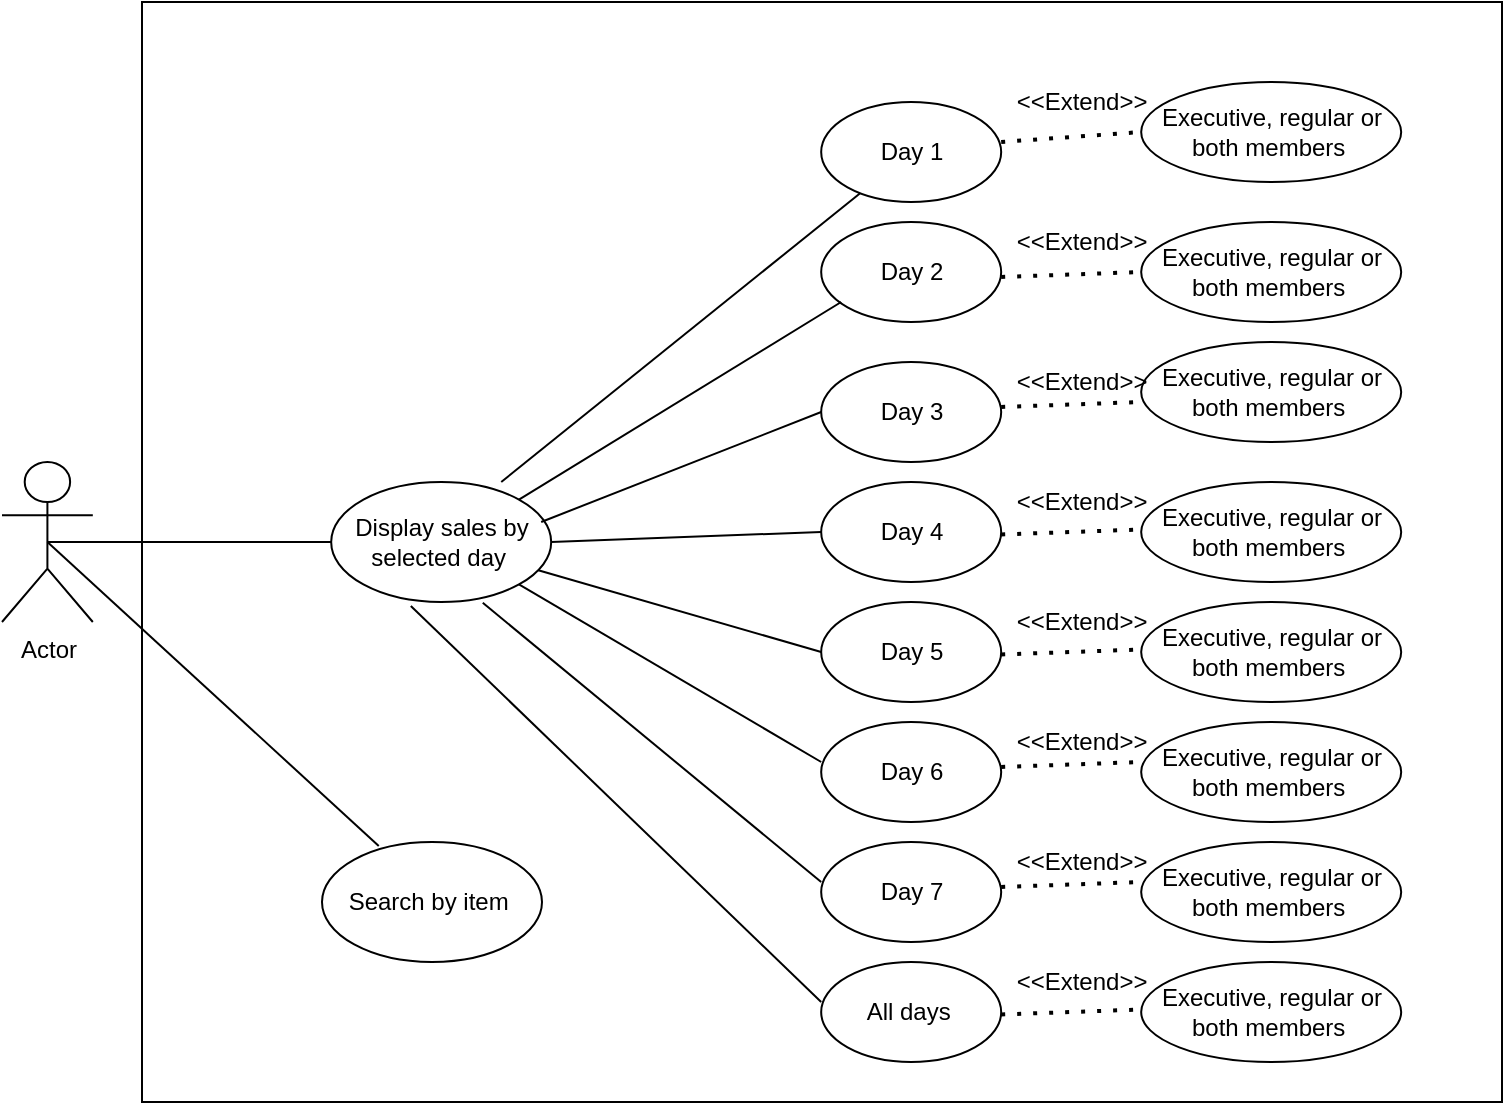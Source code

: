 <mxfile version="14.6.13" type="device" pages="4"><diagram id="HbLpeQi8gM0UnoqkEt4a" name="UserCase1 - Sales"><mxGraphModel dx="1278" dy="607" grid="1" gridSize="10" guides="1" tooltips="1" connect="1" arrows="1" fold="1" page="1" pageScale="1" pageWidth="850" pageHeight="1100" math="0" shadow="0"><root><mxCell id="0"/><mxCell id="1" parent="0"/><mxCell id="CSz2B0ESzc-zM38pBxox-55" value="" style="rounded=0;whiteSpace=wrap;html=1;" parent="1" vertex="1"><mxGeometry x="120" y="110" width="680" height="550" as="geometry"/></mxCell><mxCell id="CSz2B0ESzc-zM38pBxox-1" value="Actor" style="shape=umlActor;verticalLabelPosition=bottom;verticalAlign=top;html=1;outlineConnect=0;" parent="1" vertex="1"><mxGeometry x="50" y="340" width="45.41" height="80" as="geometry"/></mxCell><mxCell id="CSz2B0ESzc-zM38pBxox-2" value="Display sales by selected day&amp;nbsp;" style="ellipse;whiteSpace=wrap;html=1;" parent="1" vertex="1"><mxGeometry x="214.59" y="350" width="110" height="60" as="geometry"/></mxCell><mxCell id="CSz2B0ESzc-zM38pBxox-5" value="Search by item&amp;nbsp;" style="ellipse;whiteSpace=wrap;html=1;" parent="1" vertex="1"><mxGeometry x="210" y="530" width="110" height="60" as="geometry"/></mxCell><mxCell id="CSz2B0ESzc-zM38pBxox-7" value="" style="endArrow=none;html=1;exitX=0.5;exitY=0.5;exitDx=0;exitDy=0;exitPerimeter=0;entryX=0;entryY=0.5;entryDx=0;entryDy=0;" parent="1" source="CSz2B0ESzc-zM38pBxox-1" target="CSz2B0ESzc-zM38pBxox-2" edge="1"><mxGeometry width="50" height="50" relative="1" as="geometry"><mxPoint x="120.0" y="345" as="sourcePoint"/><mxPoint x="210" y="370" as="targetPoint"/></mxGeometry></mxCell><mxCell id="CSz2B0ESzc-zM38pBxox-8" value="Day 1" style="ellipse;whiteSpace=wrap;html=1;" parent="1" vertex="1"><mxGeometry x="459.59" y="160" width="90" height="50" as="geometry"/></mxCell><mxCell id="CSz2B0ESzc-zM38pBxox-10" value="Day 2" style="ellipse;whiteSpace=wrap;html=1;" parent="1" vertex="1"><mxGeometry x="459.59" y="220" width="90" height="50" as="geometry"/></mxCell><mxCell id="CSz2B0ESzc-zM38pBxox-11" value="Day 5" style="ellipse;whiteSpace=wrap;html=1;" parent="1" vertex="1"><mxGeometry x="459.59" y="410" width="90" height="50" as="geometry"/></mxCell><mxCell id="CSz2B0ESzc-zM38pBxox-12" value="All days&amp;nbsp;" style="ellipse;whiteSpace=wrap;html=1;" parent="1" vertex="1"><mxGeometry x="459.59" y="590" width="90" height="50" as="geometry"/></mxCell><mxCell id="CSz2B0ESzc-zM38pBxox-13" value="Day 7" style="ellipse;whiteSpace=wrap;html=1;" parent="1" vertex="1"><mxGeometry x="459.59" y="530" width="90" height="50" as="geometry"/></mxCell><mxCell id="CSz2B0ESzc-zM38pBxox-14" value="Day 6" style="ellipse;whiteSpace=wrap;html=1;" parent="1" vertex="1"><mxGeometry x="459.59" y="470" width="90" height="50" as="geometry"/></mxCell><mxCell id="CSz2B0ESzc-zM38pBxox-15" value="Day 4" style="ellipse;whiteSpace=wrap;html=1;" parent="1" vertex="1"><mxGeometry x="459.59" y="350" width="90" height="50" as="geometry"/></mxCell><mxCell id="CSz2B0ESzc-zM38pBxox-16" value="Day 3" style="ellipse;whiteSpace=wrap;html=1;" parent="1" vertex="1"><mxGeometry x="459.59" y="290" width="90" height="50" as="geometry"/></mxCell><mxCell id="CSz2B0ESzc-zM38pBxox-17" value="" style="endArrow=none;html=1;exitX=0.773;exitY=0;exitDx=0;exitDy=0;exitPerimeter=0;" parent="1" source="CSz2B0ESzc-zM38pBxox-2" target="CSz2B0ESzc-zM38pBxox-8" edge="1"><mxGeometry width="50" height="50" relative="1" as="geometry"><mxPoint x="309.59" y="350" as="sourcePoint"/><mxPoint x="429.59" y="250" as="targetPoint"/></mxGeometry></mxCell><mxCell id="CSz2B0ESzc-zM38pBxox-18" value="" style="endArrow=none;html=1;exitX=1;exitY=0;exitDx=0;exitDy=0;" parent="1" source="CSz2B0ESzc-zM38pBxox-2" edge="1"><mxGeometry width="50" height="50" relative="1" as="geometry"><mxPoint x="319.59" y="360" as="sourcePoint"/><mxPoint x="469.59" y="260" as="targetPoint"/></mxGeometry></mxCell><mxCell id="CSz2B0ESzc-zM38pBxox-19" value="" style="endArrow=none;html=1;entryX=0;entryY=0.5;entryDx=0;entryDy=0;" parent="1" target="CSz2B0ESzc-zM38pBxox-16" edge="1"><mxGeometry width="50" height="50" relative="1" as="geometry"><mxPoint x="319.59" y="370" as="sourcePoint"/><mxPoint x="434.59" y="300" as="targetPoint"/></mxGeometry></mxCell><mxCell id="CSz2B0ESzc-zM38pBxox-20" value="" style="endArrow=none;html=1;entryX=0;entryY=0.5;entryDx=0;entryDy=0;exitX=1;exitY=0.5;exitDx=0;exitDy=0;" parent="1" source="CSz2B0ESzc-zM38pBxox-2" target="CSz2B0ESzc-zM38pBxox-15" edge="1"><mxGeometry width="50" height="50" relative="1" as="geometry"><mxPoint x="309.59" y="400" as="sourcePoint"/><mxPoint x="419.59" y="310" as="targetPoint"/></mxGeometry></mxCell><mxCell id="CSz2B0ESzc-zM38pBxox-21" value="" style="endArrow=none;html=1;exitX=0.362;exitY=1.033;exitDx=0;exitDy=0;exitPerimeter=0;" parent="1" source="CSz2B0ESzc-zM38pBxox-2" edge="1"><mxGeometry width="50" height="50" relative="1" as="geometry"><mxPoint x="349.59" y="700" as="sourcePoint"/><mxPoint x="459.59" y="610" as="targetPoint"/></mxGeometry></mxCell><mxCell id="CSz2B0ESzc-zM38pBxox-22" value="" style="endArrow=none;html=1;exitX=0.689;exitY=1.007;exitDx=0;exitDy=0;exitPerimeter=0;" parent="1" source="CSz2B0ESzc-zM38pBxox-2" edge="1"><mxGeometry width="50" height="50" relative="1" as="geometry"><mxPoint x="349.59" y="640" as="sourcePoint"/><mxPoint x="459.59" y="550" as="targetPoint"/></mxGeometry></mxCell><mxCell id="CSz2B0ESzc-zM38pBxox-23" value="" style="endArrow=none;html=1;exitX=1;exitY=1;exitDx=0;exitDy=0;" parent="1" source="CSz2B0ESzc-zM38pBxox-2" edge="1"><mxGeometry width="50" height="50" relative="1" as="geometry"><mxPoint x="349.59" y="580" as="sourcePoint"/><mxPoint x="459.59" y="490" as="targetPoint"/></mxGeometry></mxCell><mxCell id="CSz2B0ESzc-zM38pBxox-24" value="" style="endArrow=none;html=1;entryX=0;entryY=0.5;entryDx=0;entryDy=0;" parent="1" source="CSz2B0ESzc-zM38pBxox-2" target="CSz2B0ESzc-zM38pBxox-11" edge="1"><mxGeometry width="50" height="50" relative="1" as="geometry"><mxPoint x="389.59" y="410" as="sourcePoint"/><mxPoint x="499.59" y="320" as="targetPoint"/></mxGeometry></mxCell><mxCell id="CSz2B0ESzc-zM38pBxox-25" value="Executive, regular or both members&amp;nbsp;" style="ellipse;whiteSpace=wrap;html=1;" parent="1" vertex="1"><mxGeometry x="619.59" y="150" width="130" height="50" as="geometry"/></mxCell><mxCell id="CSz2B0ESzc-zM38pBxox-26" value="Executive, regular or both members&amp;nbsp;" style="ellipse;whiteSpace=wrap;html=1;" parent="1" vertex="1"><mxGeometry x="619.59" y="220" width="130" height="50" as="geometry"/></mxCell><mxCell id="CSz2B0ESzc-zM38pBxox-27" value="Executive, regular or both members&amp;nbsp;" style="ellipse;whiteSpace=wrap;html=1;" parent="1" vertex="1"><mxGeometry x="619.59" y="280" width="130" height="50" as="geometry"/></mxCell><mxCell id="CSz2B0ESzc-zM38pBxox-28" value="Executive, regular or both members&amp;nbsp;" style="ellipse;whiteSpace=wrap;html=1;" parent="1" vertex="1"><mxGeometry x="619.59" y="350" width="130" height="50" as="geometry"/></mxCell><mxCell id="CSz2B0ESzc-zM38pBxox-29" value="Executive, regular or both members&amp;nbsp;" style="ellipse;whiteSpace=wrap;html=1;" parent="1" vertex="1"><mxGeometry x="619.59" y="410" width="130" height="50" as="geometry"/></mxCell><mxCell id="CSz2B0ESzc-zM38pBxox-30" value="Executive, regular or both members&amp;nbsp;" style="ellipse;whiteSpace=wrap;html=1;" parent="1" vertex="1"><mxGeometry x="619.59" y="470" width="130" height="50" as="geometry"/></mxCell><mxCell id="CSz2B0ESzc-zM38pBxox-31" value="Executive, regular or both members&amp;nbsp;" style="ellipse;whiteSpace=wrap;html=1;" parent="1" vertex="1"><mxGeometry x="619.59" y="530" width="130" height="50" as="geometry"/></mxCell><mxCell id="CSz2B0ESzc-zM38pBxox-32" value="Executive, regular or both members&amp;nbsp;" style="ellipse;whiteSpace=wrap;html=1;" parent="1" vertex="1"><mxGeometry x="619.59" y="590" width="130" height="50" as="geometry"/></mxCell><mxCell id="CSz2B0ESzc-zM38pBxox-34" value="" style="endArrow=none;dashed=1;html=1;dashPattern=1 3;strokeWidth=2;entryX=0;entryY=0.5;entryDx=0;entryDy=0;" parent="1" target="CSz2B0ESzc-zM38pBxox-25" edge="1"><mxGeometry width="50" height="50" relative="1" as="geometry"><mxPoint x="549.59" y="180" as="sourcePoint"/><mxPoint x="599.59" y="130" as="targetPoint"/></mxGeometry></mxCell><mxCell id="CSz2B0ESzc-zM38pBxox-35" value="" style="endArrow=none;dashed=1;html=1;dashPattern=1 3;strokeWidth=2;entryX=0;entryY=0.5;entryDx=0;entryDy=0;" parent="1" target="CSz2B0ESzc-zM38pBxox-26" edge="1"><mxGeometry width="50" height="50" relative="1" as="geometry"><mxPoint x="549.59" y="247.5" as="sourcePoint"/><mxPoint x="619.59" y="242.5" as="targetPoint"/></mxGeometry></mxCell><mxCell id="CSz2B0ESzc-zM38pBxox-36" value="" style="endArrow=none;dashed=1;html=1;dashPattern=1 3;strokeWidth=2;entryX=0;entryY=0.5;entryDx=0;entryDy=0;" parent="1" edge="1"><mxGeometry width="50" height="50" relative="1" as="geometry"><mxPoint x="549.59" y="312.5" as="sourcePoint"/><mxPoint x="619.59" y="310" as="targetPoint"/></mxGeometry></mxCell><mxCell id="CSz2B0ESzc-zM38pBxox-37" value="" style="endArrow=none;dashed=1;html=1;dashPattern=1 3;strokeWidth=2;entryX=0;entryY=0.5;entryDx=0;entryDy=0;" parent="1" edge="1"><mxGeometry width="50" height="50" relative="1" as="geometry"><mxPoint x="549.59" y="376.25" as="sourcePoint"/><mxPoint x="619.59" y="373.75" as="targetPoint"/></mxGeometry></mxCell><mxCell id="CSz2B0ESzc-zM38pBxox-38" value="" style="endArrow=none;dashed=1;html=1;dashPattern=1 3;strokeWidth=2;entryX=0;entryY=0.5;entryDx=0;entryDy=0;" parent="1" edge="1"><mxGeometry width="50" height="50" relative="1" as="geometry"><mxPoint x="549.59" y="436.25" as="sourcePoint"/><mxPoint x="619.59" y="433.75" as="targetPoint"/></mxGeometry></mxCell><mxCell id="CSz2B0ESzc-zM38pBxox-39" value="" style="endArrow=none;dashed=1;html=1;dashPattern=1 3;strokeWidth=2;entryX=0;entryY=0.5;entryDx=0;entryDy=0;" parent="1" edge="1"><mxGeometry width="50" height="50" relative="1" as="geometry"><mxPoint x="549.59" y="492.5" as="sourcePoint"/><mxPoint x="619.59" y="490" as="targetPoint"/></mxGeometry></mxCell><mxCell id="CSz2B0ESzc-zM38pBxox-40" value="" style="endArrow=none;dashed=1;html=1;dashPattern=1 3;strokeWidth=2;entryX=0;entryY=0.5;entryDx=0;entryDy=0;" parent="1" edge="1"><mxGeometry width="50" height="50" relative="1" as="geometry"><mxPoint x="549.59" y="552.5" as="sourcePoint"/><mxPoint x="619.59" y="550" as="targetPoint"/></mxGeometry></mxCell><mxCell id="CSz2B0ESzc-zM38pBxox-41" value="" style="endArrow=none;dashed=1;html=1;dashPattern=1 3;strokeWidth=2;entryX=0;entryY=0.5;entryDx=0;entryDy=0;" parent="1" edge="1"><mxGeometry width="50" height="50" relative="1" as="geometry"><mxPoint x="549.59" y="616.25" as="sourcePoint"/><mxPoint x="619.59" y="613.75" as="targetPoint"/></mxGeometry></mxCell><mxCell id="CSz2B0ESzc-zM38pBxox-42" value="&amp;lt;&amp;lt;Extend&amp;gt;&amp;gt;" style="text;html=1;strokeColor=none;fillColor=none;align=center;verticalAlign=middle;whiteSpace=wrap;rounded=0;" parent="1" vertex="1"><mxGeometry x="559.59" y="220" width="60" height="20" as="geometry"/></mxCell><mxCell id="CSz2B0ESzc-zM38pBxox-43" value="&amp;lt;&amp;lt;Extend&amp;gt;&amp;gt;" style="text;html=1;strokeColor=none;fillColor=none;align=center;verticalAlign=middle;whiteSpace=wrap;rounded=0;" parent="1" vertex="1"><mxGeometry x="559.59" y="150" width="60" height="20" as="geometry"/></mxCell><mxCell id="CSz2B0ESzc-zM38pBxox-44" value="&amp;lt;&amp;lt;Extend&amp;gt;&amp;gt;" style="text;html=1;strokeColor=none;fillColor=none;align=center;verticalAlign=middle;whiteSpace=wrap;rounded=0;" parent="1" vertex="1"><mxGeometry x="559.59" y="290" width="60" height="20" as="geometry"/></mxCell><mxCell id="CSz2B0ESzc-zM38pBxox-45" value="&amp;lt;&amp;lt;Extend&amp;gt;&amp;gt;" style="text;html=1;strokeColor=none;fillColor=none;align=center;verticalAlign=middle;whiteSpace=wrap;rounded=0;" parent="1" vertex="1"><mxGeometry x="559.59" y="350" width="60" height="20" as="geometry"/></mxCell><mxCell id="CSz2B0ESzc-zM38pBxox-46" value="&amp;lt;&amp;lt;Extend&amp;gt;&amp;gt;" style="text;html=1;strokeColor=none;fillColor=none;align=center;verticalAlign=middle;whiteSpace=wrap;rounded=0;" parent="1" vertex="1"><mxGeometry x="559.59" y="410" width="60" height="20" as="geometry"/></mxCell><mxCell id="CSz2B0ESzc-zM38pBxox-47" value="&amp;lt;&amp;lt;Extend&amp;gt;&amp;gt;" style="text;html=1;strokeColor=none;fillColor=none;align=center;verticalAlign=middle;whiteSpace=wrap;rounded=0;" parent="1" vertex="1"><mxGeometry x="559.59" y="470" width="60" height="20" as="geometry"/></mxCell><mxCell id="CSz2B0ESzc-zM38pBxox-48" value="&amp;lt;&amp;lt;Extend&amp;gt;&amp;gt;" style="text;html=1;strokeColor=none;fillColor=none;align=center;verticalAlign=middle;whiteSpace=wrap;rounded=0;" parent="1" vertex="1"><mxGeometry x="559.59" y="530" width="60" height="20" as="geometry"/></mxCell><mxCell id="CSz2B0ESzc-zM38pBxox-49" value="&amp;lt;&amp;lt;Extend&amp;gt;&amp;gt;" style="text;html=1;strokeColor=none;fillColor=none;align=center;verticalAlign=middle;whiteSpace=wrap;rounded=0;" parent="1" vertex="1"><mxGeometry x="559.59" y="590" width="60" height="20" as="geometry"/></mxCell><mxCell id="CSz2B0ESzc-zM38pBxox-53" value="" style="endArrow=none;html=1;entryX=0.258;entryY=0.033;entryDx=0;entryDy=0;entryPerimeter=0;exitX=0.5;exitY=0.5;exitDx=0;exitDy=0;exitPerimeter=0;" parent="1" source="CSz2B0ESzc-zM38pBxox-1" target="CSz2B0ESzc-zM38pBxox-5" edge="1"><mxGeometry width="50" height="50" relative="1" as="geometry"><mxPoint x="390" y="670" as="sourcePoint"/><mxPoint x="440" y="620" as="targetPoint"/></mxGeometry></mxCell></root></mxGraphModel></diagram><diagram id="l2imqFcru_X-lmr7df_m" name="StateDiagramSearchExpirationMonth"><mxGraphModel dx="1704" dy="809" grid="1" gridSize="10" guides="1" tooltips="1" connect="1" arrows="1" fold="1" page="1" pageScale="1" pageWidth="850" pageHeight="1100" math="0" shadow="0"><root><mxCell id="YXjubCQH6nU8wTrYVNpO-0"/><mxCell id="YXjubCQH6nU8wTrYVNpO-1" parent="YXjubCQH6nU8wTrYVNpO-0"/><mxCell id="bk3y7gMtXM0_jpSt-0Zy-0" value="" style="rounded=0;whiteSpace=wrap;html=1;fillColor=none;" vertex="1" parent="YXjubCQH6nU8wTrYVNpO-1"><mxGeometry x="305" y="5" width="360" height="940" as="geometry"/></mxCell><mxCell id="YXjubCQH6nU8wTrYVNpO-36" value="" style="ellipse;whiteSpace=wrap;html=1;aspect=fixed;fillColor=none;" parent="YXjubCQH6nU8wTrYVNpO-1" vertex="1"><mxGeometry x="445" y="860" width="80" height="80" as="geometry"/></mxCell><mxCell id="YXjubCQH6nU8wTrYVNpO-11" style="edgeStyle=orthogonalEdgeStyle;rounded=0;orthogonalLoop=1;jettySize=auto;html=1;" parent="YXjubCQH6nU8wTrYVNpO-1" source="YXjubCQH6nU8wTrYVNpO-4" edge="1"><mxGeometry relative="1" as="geometry"><mxPoint x="485" y="130" as="targetPoint"/></mxGeometry></mxCell><mxCell id="YXjubCQH6nU8wTrYVNpO-4" value="" style="verticalLabelPosition=bottom;verticalAlign=top;html=1;shape=mxgraph.flowchart.on-page_reference;fillColor=#1C1C1C;" parent="YXjubCQH6nU8wTrYVNpO-1" vertex="1"><mxGeometry x="460" y="40" width="50" height="50" as="geometry"/></mxCell><mxCell id="YXjubCQH6nU8wTrYVNpO-7" value="User" style="text;html=1;strokeColor=none;fillColor=none;align=center;verticalAlign=middle;whiteSpace=wrap;rounded=0;" parent="YXjubCQH6nU8wTrYVNpO-1" vertex="1"><mxGeometry x="465" y="20" width="40" height="20" as="geometry"/></mxCell><mxCell id="yMnVXFUyp3rEkldRDVkM-1" style="edgeStyle=orthogonalEdgeStyle;rounded=0;orthogonalLoop=1;jettySize=auto;html=1;entryX=0.5;entryY=0;entryDx=0;entryDy=0;" edge="1" parent="YXjubCQH6nU8wTrYVNpO-1" source="YXjubCQH6nU8wTrYVNpO-10" target="YXjubCQH6nU8wTrYVNpO-14"><mxGeometry relative="1" as="geometry"/></mxCell><mxCell id="YXjubCQH6nU8wTrYVNpO-10" value="Members page" style="rounded=1;whiteSpace=wrap;html=1;fillColor=none;" parent="YXjubCQH6nU8wTrYVNpO-1" vertex="1"><mxGeometry x="425" y="350" width="120" height="60" as="geometry"/></mxCell><mxCell id="YXjubCQH6nU8wTrYVNpO-12" value="Click on" style="text;html=1;strokeColor=none;fillColor=none;align=center;verticalAlign=middle;whiteSpace=wrap;rounded=0;" parent="YXjubCQH6nU8wTrYVNpO-1" vertex="1"><mxGeometry x="495" y="300" width="50" height="20" as="geometry"/></mxCell><mxCell id="YXjubCQH6nU8wTrYVNpO-28" style="edgeStyle=orthogonalEdgeStyle;rounded=0;orthogonalLoop=1;jettySize=auto;html=1;entryX=0.5;entryY=0;entryDx=0;entryDy=0;" parent="YXjubCQH6nU8wTrYVNpO-1" source="YXjubCQH6nU8wTrYVNpO-14" target="YXjubCQH6nU8wTrYVNpO-25" edge="1"><mxGeometry relative="1" as="geometry"/></mxCell><mxCell id="YXjubCQH6nU8wTrYVNpO-14" value="Check Memeber Expiration date" style="rounded=1;whiteSpace=wrap;html=1;fillColor=none;" parent="YXjubCQH6nU8wTrYVNpO-1" vertex="1"><mxGeometry x="425" y="450" width="120" height="50" as="geometry"/></mxCell><mxCell id="YXjubCQH6nU8wTrYVNpO-16" value="Click on" style="text;html=1;strokeColor=none;fillColor=none;align=center;verticalAlign=middle;whiteSpace=wrap;rounded=0;" parent="YXjubCQH6nU8wTrYVNpO-1" vertex="1"><mxGeometry x="490" y="420" width="50" height="20" as="geometry"/></mxCell><mxCell id="YXjubCQH6nU8wTrYVNpO-20" style="edgeStyle=orthogonalEdgeStyle;rounded=0;orthogonalLoop=1;jettySize=auto;html=1;entryX=0.5;entryY=0;entryDx=0;entryDy=0;" parent="YXjubCQH6nU8wTrYVNpO-1" source="YXjubCQH6nU8wTrYVNpO-18" target="YXjubCQH6nU8wTrYVNpO-10" edge="1"><mxGeometry relative="1" as="geometry"/></mxCell><mxCell id="YXjubCQH6nU8wTrYVNpO-18" value="Principal window" style="rounded=1;whiteSpace=wrap;html=1;fillColor=none;" parent="YXjubCQH6nU8wTrYVNpO-1" vertex="1"><mxGeometry x="425" y="230" width="120" height="60" as="geometry"/></mxCell><mxCell id="YXjubCQH6nU8wTrYVNpO-29" style="edgeStyle=orthogonalEdgeStyle;rounded=0;orthogonalLoop=1;jettySize=auto;html=1;" parent="YXjubCQH6nU8wTrYVNpO-1" source="YXjubCQH6nU8wTrYVNpO-25" edge="1"><mxGeometry relative="1" as="geometry"><mxPoint x="485" y="690.0" as="targetPoint"/></mxGeometry></mxCell><mxCell id="YXjubCQH6nU8wTrYVNpO-25" value="Month" style="rounded=1;whiteSpace=wrap;html=1;fillColor=none;" parent="YXjubCQH6nU8wTrYVNpO-1" vertex="1"><mxGeometry x="425" y="580" width="120" height="50" as="geometry"/></mxCell><mxCell id="YXjubCQH6nU8wTrYVNpO-27" value="Select" style="text;html=1;strokeColor=none;fillColor=none;align=center;verticalAlign=middle;whiteSpace=wrap;rounded=0;" parent="YXjubCQH6nU8wTrYVNpO-1" vertex="1"><mxGeometry x="510" y="530" width="40" height="20" as="geometry"/></mxCell><mxCell id="YXjubCQH6nU8wTrYVNpO-32" style="edgeStyle=orthogonalEdgeStyle;rounded=0;orthogonalLoop=1;jettySize=auto;html=1;" parent="YXjubCQH6nU8wTrYVNpO-1" source="YXjubCQH6nU8wTrYVNpO-30" edge="1"><mxGeometry relative="1" as="geometry"><mxPoint x="420" y="600" as="targetPoint"/><Array as="points"><mxPoint x="360" y="720"/><mxPoint x="360" y="600"/></Array></mxGeometry></mxCell><mxCell id="YXjubCQH6nU8wTrYVNpO-34" style="edgeStyle=orthogonalEdgeStyle;rounded=0;orthogonalLoop=1;jettySize=auto;html=1;" parent="YXjubCQH6nU8wTrYVNpO-1" source="YXjubCQH6nU8wTrYVNpO-30" edge="1"><mxGeometry relative="1" as="geometry"><mxPoint x="485" y="860.0" as="targetPoint"/></mxGeometry></mxCell><mxCell id="YXjubCQH6nU8wTrYVNpO-30" value="Display members" style="rounded=1;whiteSpace=wrap;html=1;fillColor=none;" parent="YXjubCQH6nU8wTrYVNpO-1" vertex="1"><mxGeometry x="425" y="700" width="120" height="50" as="geometry"/></mxCell><mxCell id="YXjubCQH6nU8wTrYVNpO-35" value="" style="verticalLabelPosition=bottom;verticalAlign=top;html=1;shape=mxgraph.flowchart.on-page_reference;fillColor=#1C1C1C;" parent="YXjubCQH6nU8wTrYVNpO-1" vertex="1"><mxGeometry x="460" y="875" width="50" height="50" as="geometry"/></mxCell><mxCell id="YXjubCQH6nU8wTrYVNpO-37" value="Back to members page" style="text;html=1;strokeColor=none;fillColor=none;align=center;verticalAlign=middle;whiteSpace=wrap;rounded=0;" parent="YXjubCQH6nU8wTrYVNpO-1" vertex="1"><mxGeometry x="510" y="830" width="120" height="50" as="geometry"/></mxCell><mxCell id="YXjubCQH6nU8wTrYVNpO-40" value="Search for different month" style="text;html=1;strokeColor=none;fillColor=none;align=center;verticalAlign=middle;whiteSpace=wrap;rounded=0;" parent="YXjubCQH6nU8wTrYVNpO-1" vertex="1"><mxGeometry x="300" y="610" width="50" height="60" as="geometry"/></mxCell><mxCell id="yMnVXFUyp3rEkldRDVkM-3" style="edgeStyle=orthogonalEdgeStyle;rounded=0;orthogonalLoop=1;jettySize=auto;html=1;entryX=0.5;entryY=0;entryDx=0;entryDy=0;" edge="1" parent="YXjubCQH6nU8wTrYVNpO-1" source="yMnVXFUyp3rEkldRDVkM-0" target="YXjubCQH6nU8wTrYVNpO-18"><mxGeometry relative="1" as="geometry"/></mxCell><mxCell id="yMnVXFUyp3rEkldRDVkM-10" style="edgeStyle=orthogonalEdgeStyle;rounded=0;orthogonalLoop=1;jettySize=auto;html=1;entryX=0;entryY=0.5;entryDx=0;entryDy=0;entryPerimeter=0;" edge="1" parent="YXjubCQH6nU8wTrYVNpO-1" source="yMnVXFUyp3rEkldRDVkM-0" target="YXjubCQH6nU8wTrYVNpO-4"><mxGeometry relative="1" as="geometry"><mxPoint x="450" y="65" as="targetPoint"/><Array as="points"><mxPoint x="360" y="155"/><mxPoint x="360" y="65"/></Array></mxGeometry></mxCell><mxCell id="yMnVXFUyp3rEkldRDVkM-0" value="username and password" style="rounded=1;whiteSpace=wrap;html=1;fillColor=none;" vertex="1" parent="YXjubCQH6nU8wTrYVNpO-1"><mxGeometry x="425" y="130" width="120" height="50" as="geometry"/></mxCell><mxCell id="yMnVXFUyp3rEkldRDVkM-4" value="Log in&amp;nbsp;" style="text;html=1;strokeColor=none;fillColor=none;align=center;verticalAlign=middle;whiteSpace=wrap;rounded=0;" vertex="1" parent="YXjubCQH6nU8wTrYVNpO-1"><mxGeometry x="500" y="100" width="35" height="20" as="geometry"/></mxCell><mxCell id="yMnVXFUyp3rEkldRDVkM-11" value="Invalid&lt;br&gt;Try again" style="text;html=1;strokeColor=none;fillColor=none;align=center;verticalAlign=middle;whiteSpace=wrap;rounded=0;" vertex="1" parent="YXjubCQH6nU8wTrYVNpO-1"><mxGeometry x="365" y="95" width="60" height="30" as="geometry"/></mxCell><mxCell id="yMnVXFUyp3rEkldRDVkM-12" value="Valid, continue" style="text;html=1;strokeColor=none;fillColor=none;align=center;verticalAlign=middle;whiteSpace=wrap;rounded=0;" vertex="1" parent="YXjubCQH6nU8wTrYVNpO-1"><mxGeometry x="505" y="190" width="40" height="20" as="geometry"/></mxCell></root></mxGraphModel></diagram><diagram id="7pRv1hiY4u8D9yjLLP3A" name="useCaseActivityDiagram"><mxGraphModel dx="594" dy="657" grid="1" gridSize="10" guides="1" tooltips="1" connect="1" arrows="1" fold="1" page="1" pageScale="1" pageWidth="850" pageHeight="1100" math="0" shadow="0"><root><mxCell id="0hIo9RFSarZr0MiNb4Cj-0"/><mxCell id="0hIo9RFSarZr0MiNb4Cj-1" parent="0hIo9RFSarZr0MiNb4Cj-0"/><mxCell id="0TvR4GhQve_1q0hppeD1-10" style="edgeStyle=orthogonalEdgeStyle;rounded=0;orthogonalLoop=1;jettySize=auto;html=1;exitX=0.5;exitY=1;exitDx=0;exitDy=0;entryX=0;entryY=0.75;entryDx=0;entryDy=0;" edge="1" parent="0hIo9RFSarZr0MiNb4Cj-1" source="pSyZmu7Xotv4MVGyaew0-96" target="0TvR4GhQve_1q0hppeD1-16"><mxGeometry relative="1" as="geometry"><mxPoint x="735" y="870" as="targetPoint"/></mxGeometry></mxCell><mxCell id="0TvR4GhQve_1q0hppeD1-17" style="edgeStyle=orthogonalEdgeStyle;rounded=0;orthogonalLoop=1;jettySize=auto;html=1;entryX=0;entryY=0.75;entryDx=0;entryDy=0;" edge="1" parent="0hIo9RFSarZr0MiNb4Cj-1" source="pSyZmu7Xotv4MVGyaew0-96" target="0TvR4GhQve_1q0hppeD1-15"><mxGeometry relative="1" as="geometry"><mxPoint x="735" y="780" as="targetPoint"/><Array as="points"><mxPoint x="735" y="770"/></Array></mxGeometry></mxCell><mxCell id="0TvR4GhQve_1q0hppeD1-18" style="edgeStyle=orthogonalEdgeStyle;rounded=0;orthogonalLoop=1;jettySize=auto;html=1;exitX=0.5;exitY=1;exitDx=0;exitDy=0;entryX=0;entryY=0.75;entryDx=0;entryDy=0;" edge="1" parent="0hIo9RFSarZr0MiNb4Cj-1" source="pSyZmu7Xotv4MVGyaew0-96" target="0TvR4GhQve_1q0hppeD1-14"><mxGeometry relative="1" as="geometry"/></mxCell><mxCell id="0TvR4GhQve_1q0hppeD1-19" style="edgeStyle=orthogonalEdgeStyle;rounded=0;orthogonalLoop=1;jettySize=auto;html=1;exitX=0.5;exitY=1;exitDx=0;exitDy=0;entryX=0;entryY=0.5;entryDx=0;entryDy=0;" edge="1" parent="0hIo9RFSarZr0MiNb4Cj-1" source="pSyZmu7Xotv4MVGyaew0-96" target="0TvR4GhQve_1q0hppeD1-11"><mxGeometry relative="1" as="geometry"/></mxCell><mxCell id="0TvR4GhQve_1q0hppeD1-20" style="edgeStyle=orthogonalEdgeStyle;rounded=0;orthogonalLoop=1;jettySize=auto;html=1;exitX=0.5;exitY=1;exitDx=0;exitDy=0;entryX=0;entryY=0.5;entryDx=0;entryDy=0;" edge="1" parent="0hIo9RFSarZr0MiNb4Cj-1" source="pSyZmu7Xotv4MVGyaew0-96" target="0TvR4GhQve_1q0hppeD1-12"><mxGeometry relative="1" as="geometry"/></mxCell><mxCell id="0TvR4GhQve_1q0hppeD1-21" style="edgeStyle=orthogonalEdgeStyle;rounded=0;orthogonalLoop=1;jettySize=auto;html=1;exitX=0.5;exitY=1;exitDx=0;exitDy=0;entryX=0;entryY=0.5;entryDx=0;entryDy=0;" edge="1" parent="0hIo9RFSarZr0MiNb4Cj-1" source="pSyZmu7Xotv4MVGyaew0-96" target="0TvR4GhQve_1q0hppeD1-13"><mxGeometry relative="1" as="geometry"/></mxCell><mxCell id="pSyZmu7Xotv4MVGyaew0-96" value="" style="rhombus;whiteSpace=wrap;html=1;" vertex="1" parent="0hIo9RFSarZr0MiNb4Cj-1"><mxGeometry x="710" y="440" width="50" height="50" as="geometry"/></mxCell><mxCell id="pSyZmu7Xotv4MVGyaew0-2" style="edgeStyle=orthogonalEdgeStyle;rounded=0;orthogonalLoop=1;jettySize=auto;html=1;entryX=0.5;entryY=0;entryDx=0;entryDy=0;startArrow=none;" edge="1" parent="0hIo9RFSarZr0MiNb4Cj-1" source="0TvR4GhQve_1q0hppeD1-1" target="pSyZmu7Xotv4MVGyaew0-1"><mxGeometry relative="1" as="geometry"><mxPoint x="425" y="110" as="sourcePoint"/></mxGeometry></mxCell><mxCell id="0TvR4GhQve_1q0hppeD1-3" style="edgeStyle=orthogonalEdgeStyle;rounded=0;orthogonalLoop=1;jettySize=auto;html=1;entryX=0.5;entryY=0;entryDx=0;entryDy=0;" edge="1" parent="0hIo9RFSarZr0MiNb4Cj-1" source="pSyZmu7Xotv4MVGyaew0-0" target="0TvR4GhQve_1q0hppeD1-1"><mxGeometry relative="1" as="geometry"/></mxCell><mxCell id="pSyZmu7Xotv4MVGyaew0-0" value="" style="verticalLabelPosition=bottom;verticalAlign=top;html=1;shape=mxgraph.flowchart.on-page_reference;fillColor=#1C1C1C;" vertex="1" parent="0hIo9RFSarZr0MiNb4Cj-1"><mxGeometry x="410" y="20" width="50" height="50" as="geometry"/></mxCell><mxCell id="pSyZmu7Xotv4MVGyaew0-4" style="edgeStyle=orthogonalEdgeStyle;rounded=0;orthogonalLoop=1;jettySize=auto;html=1;exitX=0.5;exitY=1;exitDx=0;exitDy=0;" edge="1" parent="0hIo9RFSarZr0MiNb4Cj-1" source="pSyZmu7Xotv4MVGyaew0-1"><mxGeometry relative="1" as="geometry"><mxPoint x="435.333" y="290" as="targetPoint"/></mxGeometry></mxCell><mxCell id="pSyZmu7Xotv4MVGyaew0-1" value="Open Bulk Club program&amp;nbsp;" style="rounded=1;whiteSpace=wrap;html=1;" vertex="1" parent="0hIo9RFSarZr0MiNb4Cj-1"><mxGeometry x="395" y="200" width="80" height="40" as="geometry"/></mxCell><mxCell id="pSyZmu7Xotv4MVGyaew0-43" style="edgeStyle=orthogonalEdgeStyle;rounded=0;orthogonalLoop=1;jettySize=auto;html=1;entryX=0.5;entryY=0;entryDx=0;entryDy=0;" edge="1" parent="0hIo9RFSarZr0MiNb4Cj-1" source="pSyZmu7Xotv4MVGyaew0-5" target="pSyZmu7Xotv4MVGyaew0-10"><mxGeometry relative="1" as="geometry"/></mxCell><mxCell id="pSyZmu7Xotv4MVGyaew0-44" style="edgeStyle=orthogonalEdgeStyle;rounded=0;orthogonalLoop=1;jettySize=auto;html=1;entryX=0;entryY=0.5;entryDx=0;entryDy=0;" edge="1" parent="0hIo9RFSarZr0MiNb4Cj-1" source="pSyZmu7Xotv4MVGyaew0-5" target="pSyZmu7Xotv4MVGyaew0-12"><mxGeometry relative="1" as="geometry"><mxPoint x="570" y="310" as="targetPoint"/></mxGeometry></mxCell><mxCell id="pSyZmu7Xotv4MVGyaew0-46" style="edgeStyle=orthogonalEdgeStyle;rounded=0;orthogonalLoop=1;jettySize=auto;html=1;exitX=0;exitY=0.5;exitDx=0;exitDy=0;" edge="1" parent="0hIo9RFSarZr0MiNb4Cj-1" source="pSyZmu7Xotv4MVGyaew0-5" target="pSyZmu7Xotv4MVGyaew0-11"><mxGeometry relative="1" as="geometry"/></mxCell><mxCell id="pSyZmu7Xotv4MVGyaew0-65" style="edgeStyle=orthogonalEdgeStyle;rounded=0;orthogonalLoop=1;jettySize=auto;html=1;exitX=0.5;exitY=1;exitDx=0;exitDy=0;entryX=0.5;entryY=0;entryDx=0;entryDy=0;" edge="1" parent="0hIo9RFSarZr0MiNb4Cj-1" source="pSyZmu7Xotv4MVGyaew0-5" target="pSyZmu7Xotv4MVGyaew0-63"><mxGeometry relative="1" as="geometry"><Array as="points"><mxPoint x="435" y="350"/><mxPoint x="210" y="350"/></Array></mxGeometry></mxCell><mxCell id="pSyZmu7Xotv4MVGyaew0-66" style="edgeStyle=orthogonalEdgeStyle;rounded=0;orthogonalLoop=1;jettySize=auto;html=1;entryX=0.5;entryY=0;entryDx=0;entryDy=0;" edge="1" parent="0hIo9RFSarZr0MiNb4Cj-1" source="pSyZmu7Xotv4MVGyaew0-5" target="pSyZmu7Xotv4MVGyaew0-64"><mxGeometry relative="1" as="geometry"><Array as="points"><mxPoint x="435" y="350"/><mxPoint x="740" y="350"/></Array></mxGeometry></mxCell><mxCell id="pSyZmu7Xotv4MVGyaew0-5" value="" style="rhombus;whiteSpace=wrap;html=1;" vertex="1" parent="0hIo9RFSarZr0MiNb4Cj-1"><mxGeometry x="417.5" y="290" width="35" height="40" as="geometry"/></mxCell><mxCell id="pSyZmu7Xotv4MVGyaew0-41" style="edgeStyle=orthogonalEdgeStyle;rounded=0;orthogonalLoop=1;jettySize=auto;html=1;entryX=0.5;entryY=0;entryDx=0;entryDy=0;" edge="1" parent="0hIo9RFSarZr0MiNb4Cj-1" source="pSyZmu7Xotv4MVGyaew0-10" target="pSyZmu7Xotv4MVGyaew0-30"><mxGeometry relative="1" as="geometry"/></mxCell><mxCell id="pSyZmu7Xotv4MVGyaew0-10" value="Sales" style="rounded=1;whiteSpace=wrap;html=1;" vertex="1" parent="0hIo9RFSarZr0MiNb4Cj-1"><mxGeometry x="365" y="380" width="140" height="40" as="geometry"/></mxCell><mxCell id="pSyZmu7Xotv4MVGyaew0-11" value="Log out" style="rounded=1;whiteSpace=wrap;html=1;" vertex="1" parent="0hIo9RFSarZr0MiNb4Cj-1"><mxGeometry x="140" y="290" width="140" height="40" as="geometry"/></mxCell><mxCell id="0TvR4GhQve_1q0hppeD1-22" style="edgeStyle=orthogonalEdgeStyle;rounded=0;orthogonalLoop=1;jettySize=auto;html=1;" edge="1" parent="0hIo9RFSarZr0MiNb4Cj-1" source="pSyZmu7Xotv4MVGyaew0-12"><mxGeometry relative="1" as="geometry"><mxPoint x="700" y="230" as="targetPoint"/></mxGeometry></mxCell><mxCell id="pSyZmu7Xotv4MVGyaew0-12" value="Close" style="rounded=1;whiteSpace=wrap;html=1;" vertex="1" parent="0hIo9RFSarZr0MiNb4Cj-1"><mxGeometry x="630" y="290" width="140" height="40" as="geometry"/></mxCell><mxCell id="pSyZmu7Xotv4MVGyaew0-40" style="edgeStyle=orthogonalEdgeStyle;rounded=0;orthogonalLoop=1;jettySize=auto;html=1;exitX=0.5;exitY=1;exitDx=0;exitDy=0;entryX=0.5;entryY=0;entryDx=0;entryDy=0;" edge="1" parent="0hIo9RFSarZr0MiNb4Cj-1" source="pSyZmu7Xotv4MVGyaew0-30" target="pSyZmu7Xotv4MVGyaew0-31"><mxGeometry relative="1" as="geometry"/></mxCell><mxCell id="pSyZmu7Xotv4MVGyaew0-30" value="Display sales by:" style="rounded=1;whiteSpace=wrap;html=1;" vertex="1" parent="0hIo9RFSarZr0MiNb4Cj-1"><mxGeometry x="365" y="460" width="140" height="40" as="geometry"/></mxCell><mxCell id="pSyZmu7Xotv4MVGyaew0-56" style="edgeStyle=orthogonalEdgeStyle;rounded=0;orthogonalLoop=1;jettySize=auto;html=1;exitX=0.5;exitY=1;exitDx=0;exitDy=0;entryX=0;entryY=0.5;entryDx=0;entryDy=0;entryPerimeter=0;" edge="1" parent="0hIo9RFSarZr0MiNb4Cj-1" source="pSyZmu7Xotv4MVGyaew0-31" target="pSyZmu7Xotv4MVGyaew0-32"><mxGeometry relative="1" as="geometry"><mxPoint x="434" y="790" as="targetPoint"/></mxGeometry></mxCell><mxCell id="pSyZmu7Xotv4MVGyaew0-57" value="" style="edgeStyle=orthogonalEdgeStyle;rounded=0;orthogonalLoop=1;jettySize=auto;html=1;" edge="1" parent="0hIo9RFSarZr0MiNb4Cj-1" source="pSyZmu7Xotv4MVGyaew0-31" target="pSyZmu7Xotv4MVGyaew0-34"><mxGeometry relative="1" as="geometry"><Array as="points"><mxPoint x="435" y="600"/><mxPoint x="530" y="600"/></Array></mxGeometry></mxCell><mxCell id="pSyZmu7Xotv4MVGyaew0-59" style="edgeStyle=orthogonalEdgeStyle;rounded=0;orthogonalLoop=1;jettySize=auto;html=1;entryX=0;entryY=0.75;entryDx=0;entryDy=0;" edge="1" parent="0hIo9RFSarZr0MiNb4Cj-1" source="pSyZmu7Xotv4MVGyaew0-31" target="pSyZmu7Xotv4MVGyaew0-34"><mxGeometry relative="1" as="geometry"/></mxCell><mxCell id="pSyZmu7Xotv4MVGyaew0-60" style="edgeStyle=orthogonalEdgeStyle;rounded=0;orthogonalLoop=1;jettySize=auto;html=1;entryX=0;entryY=0.75;entryDx=0;entryDy=0;" edge="1" parent="0hIo9RFSarZr0MiNb4Cj-1" source="pSyZmu7Xotv4MVGyaew0-31" target="pSyZmu7Xotv4MVGyaew0-33"><mxGeometry relative="1" as="geometry"/></mxCell><mxCell id="pSyZmu7Xotv4MVGyaew0-61" style="edgeStyle=orthogonalEdgeStyle;rounded=0;orthogonalLoop=1;jettySize=auto;html=1;entryX=0;entryY=0.5;entryDx=0;entryDy=0;" edge="1" parent="0hIo9RFSarZr0MiNb4Cj-1" source="pSyZmu7Xotv4MVGyaew0-31" target="pSyZmu7Xotv4MVGyaew0-35"><mxGeometry relative="1" as="geometry"/></mxCell><mxCell id="pSyZmu7Xotv4MVGyaew0-69" style="edgeStyle=orthogonalEdgeStyle;rounded=0;orthogonalLoop=1;jettySize=auto;html=1;entryX=0;entryY=0.5;entryDx=0;entryDy=0;" edge="1" parent="0hIo9RFSarZr0MiNb4Cj-1" source="pSyZmu7Xotv4MVGyaew0-31" target="pSyZmu7Xotv4MVGyaew0-67"><mxGeometry relative="1" as="geometry"><Array as="points"><mxPoint x="435" y="740"/><mxPoint x="433" y="740"/><mxPoint x="433" y="870"/></Array></mxGeometry></mxCell><mxCell id="pSyZmu7Xotv4MVGyaew0-31" value="" style="rhombus;whiteSpace=wrap;html=1;" vertex="1" parent="0hIo9RFSarZr0MiNb4Cj-1"><mxGeometry x="410" y="540" width="50" height="50" as="geometry"/></mxCell><mxCell id="pSyZmu7Xotv4MVGyaew0-32" value="All Days / Day selected&amp;nbsp;" style="rounded=1;whiteSpace=wrap;html=1;" vertex="1" parent="0hIo9RFSarZr0MiNb4Cj-1"><mxGeometry x="460" y="770" width="140" height="40" as="geometry"/></mxCell><mxCell id="pSyZmu7Xotv4MVGyaew0-33" value="Type of member&lt;br&gt;Eecutove or regular" style="rounded=1;whiteSpace=wrap;html=1;" vertex="1" parent="0hIo9RFSarZr0MiNb4Cj-1"><mxGeometry x="460" y="670" width="140" height="40" as="geometry"/></mxCell><mxCell id="pSyZmu7Xotv4MVGyaew0-34" value="Search by item&amp;nbsp;" style="rounded=1;whiteSpace=wrap;html=1;" vertex="1" parent="0hIo9RFSarZr0MiNb4Cj-1"><mxGeometry x="460" y="620" width="140" height="40" as="geometry"/></mxCell><mxCell id="pSyZmu7Xotv4MVGyaew0-35" value="All Days" style="rounded=1;whiteSpace=wrap;html=1;" vertex="1" parent="0hIo9RFSarZr0MiNb4Cj-1"><mxGeometry x="460" y="720" width="140" height="40" as="geometry"/></mxCell><mxCell id="pSyZmu7Xotv4MVGyaew0-47" value="" style="ellipse;whiteSpace=wrap;html=1;aspect=fixed;fillColor=#1C1C1C;" vertex="1" parent="0hIo9RFSarZr0MiNb4Cj-1"><mxGeometry x="430" y="305" width="10" height="10" as="geometry"/></mxCell><mxCell id="pSyZmu7Xotv4MVGyaew0-49" value="" style="ellipse;whiteSpace=wrap;html=1;aspect=fixed;fillColor=#1C1C1C;" vertex="1" parent="0hIo9RFSarZr0MiNb4Cj-1"><mxGeometry x="430" y="555" width="10" height="10" as="geometry"/></mxCell><mxCell id="pSyZmu7Xotv4MVGyaew0-75" style="edgeStyle=orthogonalEdgeStyle;rounded=0;orthogonalLoop=1;jettySize=auto;html=1;exitX=0.5;exitY=1;exitDx=0;exitDy=0;entryX=0.5;entryY=0;entryDx=0;entryDy=0;" edge="1" parent="0hIo9RFSarZr0MiNb4Cj-1" source="pSyZmu7Xotv4MVGyaew0-63" target="pSyZmu7Xotv4MVGyaew0-73"><mxGeometry relative="1" as="geometry"/></mxCell><mxCell id="pSyZmu7Xotv4MVGyaew0-63" value="Member" style="rounded=1;whiteSpace=wrap;html=1;" vertex="1" parent="0hIo9RFSarZr0MiNb4Cj-1"><mxGeometry x="140" y="380" width="140" height="40" as="geometry"/></mxCell><mxCell id="pSyZmu7Xotv4MVGyaew0-99" style="edgeStyle=orthogonalEdgeStyle;rounded=0;orthogonalLoop=1;jettySize=auto;html=1;exitX=0.5;exitY=1;exitDx=0;exitDy=0;entryX=0.5;entryY=0;entryDx=0;entryDy=0;" edge="1" parent="0hIo9RFSarZr0MiNb4Cj-1" source="pSyZmu7Xotv4MVGyaew0-64" target="pSyZmu7Xotv4MVGyaew0-96"><mxGeometry relative="1" as="geometry"/></mxCell><mxCell id="pSyZmu7Xotv4MVGyaew0-64" value="Admin&amp;nbsp;" style="rounded=1;whiteSpace=wrap;html=1;" vertex="1" parent="0hIo9RFSarZr0MiNb4Cj-1"><mxGeometry x="670" y="380" width="140" height="40" as="geometry"/></mxCell><mxCell id="pSyZmu7Xotv4MVGyaew0-67" value="" style="rounded=1;whiteSpace=wrap;html=1;fillColor=#1C1C1C;" vertex="1" parent="0hIo9RFSarZr0MiNb4Cj-1"><mxGeometry x="460" y="850" width="162.5" height="40" as="geometry"/></mxCell><mxCell id="pSyZmu7Xotv4MVGyaew0-89" style="edgeStyle=orthogonalEdgeStyle;rounded=0;orthogonalLoop=1;jettySize=auto;html=1;" edge="1" parent="0hIo9RFSarZr0MiNb4Cj-1" source="pSyZmu7Xotv4MVGyaew0-71"><mxGeometry relative="1" as="geometry"><mxPoint x="295" y="840" as="targetPoint"/></mxGeometry></mxCell><mxCell id="pSyZmu7Xotv4MVGyaew0-71" value="Display all members and gran total" style="rounded=1;whiteSpace=wrap;html=1;" vertex="1" parent="0hIo9RFSarZr0MiNb4Cj-1"><mxGeometry x="225" y="540" width="140" height="90" as="geometry"/></mxCell><mxCell id="pSyZmu7Xotv4MVGyaew0-80" style="edgeStyle=orthogonalEdgeStyle;rounded=0;orthogonalLoop=1;jettySize=auto;html=1;exitX=0.5;exitY=1;exitDx=0;exitDy=0;entryX=0.5;entryY=0;entryDx=0;entryDy=0;" edge="1" parent="0hIo9RFSarZr0MiNb4Cj-1" source="pSyZmu7Xotv4MVGyaew0-72" target="pSyZmu7Xotv4MVGyaew0-78"><mxGeometry relative="1" as="geometry"/></mxCell><mxCell id="pSyZmu7Xotv4MVGyaew0-72" value="check member&amp;nbsp;" style="rounded=1;whiteSpace=wrap;html=1;" vertex="1" parent="0hIo9RFSarZr0MiNb4Cj-1"><mxGeometry x="30" y="540" width="140" height="40" as="geometry"/></mxCell><mxCell id="pSyZmu7Xotv4MVGyaew0-76" style="edgeStyle=orthogonalEdgeStyle;rounded=0;orthogonalLoop=1;jettySize=auto;html=1;entryX=0.5;entryY=0;entryDx=0;entryDy=0;" edge="1" parent="0hIo9RFSarZr0MiNb4Cj-1" source="pSyZmu7Xotv4MVGyaew0-73" target="pSyZmu7Xotv4MVGyaew0-72"><mxGeometry relative="1" as="geometry"/></mxCell><mxCell id="pSyZmu7Xotv4MVGyaew0-77" style="edgeStyle=orthogonalEdgeStyle;rounded=0;orthogonalLoop=1;jettySize=auto;html=1;exitX=1;exitY=0.5;exitDx=0;exitDy=0;entryX=0.5;entryY=0;entryDx=0;entryDy=0;" edge="1" parent="0hIo9RFSarZr0MiNb4Cj-1" source="pSyZmu7Xotv4MVGyaew0-73" target="pSyZmu7Xotv4MVGyaew0-71"><mxGeometry relative="1" as="geometry"/></mxCell><mxCell id="pSyZmu7Xotv4MVGyaew0-73" value="" style="rhombus;whiteSpace=wrap;html=1;" vertex="1" parent="0hIo9RFSarZr0MiNb4Cj-1"><mxGeometry x="185" y="440" width="50" height="50" as="geometry"/></mxCell><mxCell id="pSyZmu7Xotv4MVGyaew0-74" value="" style="ellipse;whiteSpace=wrap;html=1;aspect=fixed;fillColor=#1C1C1C;" vertex="1" parent="0hIo9RFSarZr0MiNb4Cj-1"><mxGeometry x="205" y="460" width="10" height="10" as="geometry"/></mxCell><mxCell id="pSyZmu7Xotv4MVGyaew0-83" style="edgeStyle=orthogonalEdgeStyle;rounded=0;orthogonalLoop=1;jettySize=auto;html=1;exitX=0;exitY=0.5;exitDx=0;exitDy=0;entryX=0;entryY=0.5;entryDx=0;entryDy=0;" edge="1" parent="0hIo9RFSarZr0MiNb4Cj-1" source="pSyZmu7Xotv4MVGyaew0-78" target="pSyZmu7Xotv4MVGyaew0-81"><mxGeometry relative="1" as="geometry"><Array as="points"><mxPoint x="50" y="625"/><mxPoint x="50" y="685"/></Array></mxGeometry></mxCell><mxCell id="pSyZmu7Xotv4MVGyaew0-84" style="edgeStyle=orthogonalEdgeStyle;rounded=0;orthogonalLoop=1;jettySize=auto;html=1;entryX=0;entryY=0.5;entryDx=0;entryDy=0;" edge="1" parent="0hIo9RFSarZr0MiNb4Cj-1" source="pSyZmu7Xotv4MVGyaew0-78" target="pSyZmu7Xotv4MVGyaew0-82"><mxGeometry relative="1" as="geometry"><Array as="points"><mxPoint x="50" y="625"/><mxPoint x="50" y="740"/></Array></mxGeometry></mxCell><mxCell id="pSyZmu7Xotv4MVGyaew0-86" style="edgeStyle=orthogonalEdgeStyle;rounded=0;orthogonalLoop=1;jettySize=auto;html=1;entryX=0;entryY=0.75;entryDx=0;entryDy=0;" edge="1" parent="0hIo9RFSarZr0MiNb4Cj-1" source="pSyZmu7Xotv4MVGyaew0-78" target="pSyZmu7Xotv4MVGyaew0-85"><mxGeometry relative="1" as="geometry"><Array as="points"><mxPoint x="50" y="625"/><mxPoint x="50" y="820"/></Array></mxGeometry></mxCell><mxCell id="pSyZmu7Xotv4MVGyaew0-78" value="" style="rhombus;whiteSpace=wrap;html=1;" vertex="1" parent="0hIo9RFSarZr0MiNb4Cj-1"><mxGeometry x="75" y="600" width="50" height="50" as="geometry"/></mxCell><mxCell id="pSyZmu7Xotv4MVGyaew0-81" value="Rebate" style="rounded=1;whiteSpace=wrap;html=1;" vertex="1" parent="0hIo9RFSarZr0MiNb4Cj-1"><mxGeometry x="85" y="670" width="100" height="30" as="geometry"/></mxCell><mxCell id="pSyZmu7Xotv4MVGyaew0-82" value="Member expiration" style="rounded=1;whiteSpace=wrap;html=1;" vertex="1" parent="0hIo9RFSarZr0MiNb4Cj-1"><mxGeometry x="85" y="720" width="100" height="40" as="geometry"/></mxCell><mxCell id="pSyZmu7Xotv4MVGyaew0-85" value="Back&amp;nbsp;" style="rounded=1;whiteSpace=wrap;html=1;" vertex="1" parent="0hIo9RFSarZr0MiNb4Cj-1"><mxGeometry x="85" y="790" width="100" height="40" as="geometry"/></mxCell><mxCell id="pSyZmu7Xotv4MVGyaew0-88" value="" style="rounded=1;whiteSpace=wrap;html=1;fillColor=#1C1C1C;" vertex="1" parent="0hIo9RFSarZr0MiNb4Cj-1"><mxGeometry x="215" y="840" width="162.5" height="40" as="geometry"/></mxCell><mxCell id="pSyZmu7Xotv4MVGyaew0-93" value="" style="ellipse;whiteSpace=wrap;html=1;aspect=fixed;fillColor=#1C1C1C;" vertex="1" parent="0hIo9RFSarZr0MiNb4Cj-1"><mxGeometry x="90" y="615" width="20" height="20" as="geometry"/></mxCell><mxCell id="pSyZmu7Xotv4MVGyaew0-94" value="" style="ellipse;whiteSpace=wrap;html=1;aspect=fixed;fillColor=#1C1C1C;" vertex="1" parent="0hIo9RFSarZr0MiNb4Cj-1"><mxGeometry x="730" y="460" width="10" height="10" as="geometry"/></mxCell><mxCell id="0TvR4GhQve_1q0hppeD1-1" value="Log in" style="rounded=1;whiteSpace=wrap;html=1;fillColor=none;" vertex="1" parent="0hIo9RFSarZr0MiNb4Cj-1"><mxGeometry x="395" y="110" width="80" height="40" as="geometry"/></mxCell><mxCell id="0TvR4GhQve_1q0hppeD1-2" value="" style="edgeStyle=orthogonalEdgeStyle;rounded=0;orthogonalLoop=1;jettySize=auto;html=1;entryX=0.5;entryY=0;entryDx=0;entryDy=0;endArrow=none;" edge="1" parent="0hIo9RFSarZr0MiNb4Cj-1" target="0TvR4GhQve_1q0hppeD1-1"><mxGeometry relative="1" as="geometry"><mxPoint x="425" y="110" as="sourcePoint"/><mxPoint x="435" y="200" as="targetPoint"/></mxGeometry></mxCell><mxCell id="0TvR4GhQve_1q0hppeD1-11" value="Add member" style="rounded=1;whiteSpace=wrap;html=1;" vertex="1" parent="0hIo9RFSarZr0MiNb4Cj-1"><mxGeometry x="770" y="620" width="140" height="40" as="geometry"/></mxCell><mxCell id="0TvR4GhQve_1q0hppeD1-12" value="Manage members" style="rounded=1;whiteSpace=wrap;html=1;" vertex="1" parent="0hIo9RFSarZr0MiNb4Cj-1"><mxGeometry x="770" y="560" width="140" height="40" as="geometry"/></mxCell><mxCell id="0TvR4GhQve_1q0hppeD1-13" value="Manage Inventory" style="rounded=1;whiteSpace=wrap;html=1;" vertex="1" parent="0hIo9RFSarZr0MiNb4Cj-1"><mxGeometry x="770" y="510" width="140" height="40" as="geometry"/></mxCell><mxCell id="0TvR4GhQve_1q0hppeD1-14" value="Delete member" style="rounded=1;whiteSpace=wrap;html=1;" vertex="1" parent="0hIo9RFSarZr0MiNb4Cj-1"><mxGeometry x="770" y="680" width="140" height="40" as="geometry"/></mxCell><mxCell id="0TvR4GhQve_1q0hppeD1-15" value="Add purchase for member&amp;nbsp;" style="rounded=1;whiteSpace=wrap;html=1;" vertex="1" parent="0hIo9RFSarZr0MiNb4Cj-1"><mxGeometry x="770" y="740" width="140" height="40" as="geometry"/></mxCell><mxCell id="0TvR4GhQve_1q0hppeD1-16" value="" style="rounded=1;whiteSpace=wrap;html=1;fillColor=#1C1C1C;" vertex="1" parent="0hIo9RFSarZr0MiNb4Cj-1"><mxGeometry x="760" y="840" width="162.5" height="40" as="geometry"/></mxCell><mxCell id="qdHhKtfIDnjTY0fEegv7-0" value="" style="ellipse;whiteSpace=wrap;html=1;aspect=fixed;fillColor=none;" vertex="1" parent="0hIo9RFSarZr0MiNb4Cj-1"><mxGeometry x="660" y="140" width="80" height="80" as="geometry"/></mxCell><mxCell id="qdHhKtfIDnjTY0fEegv7-1" value="" style="verticalLabelPosition=bottom;verticalAlign=top;html=1;shape=mxgraph.flowchart.on-page_reference;fillColor=#1C1C1C;" vertex="1" parent="0hIo9RFSarZr0MiNb4Cj-1"><mxGeometry x="675" y="155" width="50" height="50" as="geometry"/></mxCell></root></mxGraphModel></diagram><diagram id="p-UFX39gr79Q137FiAf_" name="StateDiagramSearchItem"><mxGraphModel dx="1704" dy="809" grid="1" gridSize="10" guides="1" tooltips="1" connect="1" arrows="1" fold="1" page="1" pageScale="1" pageWidth="850" pageHeight="1100" math="0" shadow="0"><root><mxCell id="TQ8Zj_EDzYVmhxfOWS8R-0"/><mxCell id="TQ8Zj_EDzYVmhxfOWS8R-1" parent="TQ8Zj_EDzYVmhxfOWS8R-0"/><mxCell id="O6SGhrKHvFvSES80CIhh-0" style="edgeStyle=orthogonalEdgeStyle;rounded=0;orthogonalLoop=1;jettySize=auto;html=1;" edge="1" parent="TQ8Zj_EDzYVmhxfOWS8R-1" source="O6SGhrKHvFvSES80CIhh-1"><mxGeometry relative="1" as="geometry"><mxPoint x="440" y="130" as="targetPoint"/></mxGeometry></mxCell><mxCell id="O6SGhrKHvFvSES80CIhh-1" value="" style="verticalLabelPosition=bottom;verticalAlign=top;html=1;shape=mxgraph.flowchart.on-page_reference;fillColor=#1C1C1C;" vertex="1" parent="TQ8Zj_EDzYVmhxfOWS8R-1"><mxGeometry x="415" y="40" width="50" height="50" as="geometry"/></mxCell><mxCell id="O6SGhrKHvFvSES80CIhh-2" value="User" style="text;html=1;strokeColor=none;fillColor=none;align=center;verticalAlign=middle;whiteSpace=wrap;rounded=0;" vertex="1" parent="TQ8Zj_EDzYVmhxfOWS8R-1"><mxGeometry x="420" y="20" width="40" height="20" as="geometry"/></mxCell><mxCell id="O6SGhrKHvFvSES80CIhh-3" style="edgeStyle=orthogonalEdgeStyle;rounded=0;orthogonalLoop=1;jettySize=auto;html=1;entryX=0.5;entryY=0;entryDx=0;entryDy=0;" edge="1" parent="TQ8Zj_EDzYVmhxfOWS8R-1" source="O6SGhrKHvFvSES80CIhh-4"><mxGeometry relative="1" as="geometry"><mxPoint x="440" y="450" as="targetPoint"/></mxGeometry></mxCell><mxCell id="O6SGhrKHvFvSES80CIhh-4" value="Item`s information&amp;nbsp;" style="rounded=1;whiteSpace=wrap;html=1;fillColor=none;" vertex="1" parent="TQ8Zj_EDzYVmhxfOWS8R-1"><mxGeometry x="380" y="340" width="120" height="60" as="geometry"/></mxCell><mxCell id="O6SGhrKHvFvSES80CIhh-5" value="Type in&amp;nbsp;" style="text;html=1;strokeColor=none;fillColor=none;align=center;verticalAlign=middle;whiteSpace=wrap;rounded=0;" vertex="1" parent="TQ8Zj_EDzYVmhxfOWS8R-1"><mxGeometry x="450" y="310" width="50" height="20" as="geometry"/></mxCell><mxCell id="O6SGhrKHvFvSES80CIhh-6" value="valid" style="text;html=1;strokeColor=none;fillColor=none;align=center;verticalAlign=middle;whiteSpace=wrap;rounded=0;" vertex="1" parent="TQ8Zj_EDzYVmhxfOWS8R-1"><mxGeometry x="455" y="410" width="50" height="20" as="geometry"/></mxCell><mxCell id="O6SGhrKHvFvSES80CIhh-7" style="edgeStyle=orthogonalEdgeStyle;rounded=0;orthogonalLoop=1;jettySize=auto;html=1;entryX=0.5;entryY=0;entryDx=0;entryDy=0;" edge="1" parent="TQ8Zj_EDzYVmhxfOWS8R-1" source="O6SGhrKHvFvSES80CIhh-8" target="O6SGhrKHvFvSES80CIhh-4"><mxGeometry relative="1" as="geometry"/></mxCell><mxCell id="O6SGhrKHvFvSES80CIhh-8" value="Search for item" style="rounded=1;whiteSpace=wrap;html=1;fillColor=none;" vertex="1" parent="TQ8Zj_EDzYVmhxfOWS8R-1"><mxGeometry x="380" y="230" width="120" height="60" as="geometry"/></mxCell><mxCell id="O6SGhrKHvFvSES80CIhh-9" style="edgeStyle=orthogonalEdgeStyle;rounded=0;orthogonalLoop=1;jettySize=auto;html=1;entryX=0.5;entryY=0;entryDx=0;entryDy=0;" edge="1" parent="TQ8Zj_EDzYVmhxfOWS8R-1" source="O6SGhrKHvFvSES80CIhh-10" target="O6SGhrKHvFvSES80CIhh-8"><mxGeometry relative="1" as="geometry"/></mxCell><mxCell id="O6SGhrKHvFvSES80CIhh-10" value="Sales window" style="rounded=1;whiteSpace=wrap;html=1;fillColor=none;" vertex="1" parent="TQ8Zj_EDzYVmhxfOWS8R-1"><mxGeometry x="380" y="130" width="120" height="50" as="geometry"/></mxCell><mxCell id="O6SGhrKHvFvSES80CIhh-11" value="Click on" style="text;html=1;strokeColor=none;fillColor=none;align=center;verticalAlign=middle;whiteSpace=wrap;rounded=0;" vertex="1" parent="TQ8Zj_EDzYVmhxfOWS8R-1"><mxGeometry x="455" y="100" width="35" height="20" as="geometry"/></mxCell><mxCell id="O6SGhrKHvFvSES80CIhh-12" value="click on&amp;nbsp;" style="text;html=1;strokeColor=none;fillColor=none;align=center;verticalAlign=middle;whiteSpace=wrap;rounded=0;" vertex="1" parent="TQ8Zj_EDzYVmhxfOWS8R-1"><mxGeometry x="460" y="190" width="40" height="20" as="geometry"/></mxCell><mxCell id="O6SGhrKHvFvSES80CIhh-17" style="edgeStyle=orthogonalEdgeStyle;rounded=0;orthogonalLoop=1;jettySize=auto;html=1;exitX=0.5;exitY=1;exitDx=0;exitDy=0;" edge="1" parent="TQ8Zj_EDzYVmhxfOWS8R-1" source="O6SGhrKHvFvSES80CIhh-13"><mxGeometry relative="1" as="geometry"><mxPoint x="439.667" y="570" as="targetPoint"/></mxGeometry></mxCell><mxCell id="O6SGhrKHvFvSES80CIhh-13" value="Display item information" style="rounded=1;whiteSpace=wrap;html=1;fillColor=none;" vertex="1" parent="TQ8Zj_EDzYVmhxfOWS8R-1"><mxGeometry x="380" y="450" width="120" height="60" as="geometry"/></mxCell><mxCell id="O6SGhrKHvFvSES80CIhh-14" style="edgeStyle=orthogonalEdgeStyle;rounded=0;orthogonalLoop=1;jettySize=auto;html=1;entryX=0;entryY=0.25;entryDx=0;entryDy=0;" edge="1" parent="TQ8Zj_EDzYVmhxfOWS8R-1" source="O6SGhrKHvFvSES80CIhh-4" target="O6SGhrKHvFvSES80CIhh-4"><mxGeometry relative="1" as="geometry"><Array as="points"><mxPoint x="440" y="420"/><mxPoint x="330" y="420"/><mxPoint x="330" y="355"/></Array></mxGeometry></mxCell><mxCell id="O6SGhrKHvFvSES80CIhh-15" value="Invalid input" style="text;html=1;strokeColor=none;fillColor=none;align=center;verticalAlign=middle;whiteSpace=wrap;rounded=0;" vertex="1" parent="TQ8Zj_EDzYVmhxfOWS8R-1"><mxGeometry x="270" y="370" width="50" height="20" as="geometry"/></mxCell><mxCell id="wbPqnBwCNMjF7ltSq1OK-0" value="" style="ellipse;whiteSpace=wrap;html=1;aspect=fixed;fillColor=none;" vertex="1" parent="TQ8Zj_EDzYVmhxfOWS8R-1"><mxGeometry x="400" y="570" width="80" height="80" as="geometry"/></mxCell><mxCell id="wbPqnBwCNMjF7ltSq1OK-1" value="" style="verticalLabelPosition=bottom;verticalAlign=top;html=1;shape=mxgraph.flowchart.on-page_reference;fillColor=#1C1C1C;" vertex="1" parent="TQ8Zj_EDzYVmhxfOWS8R-1"><mxGeometry x="415" y="585" width="50" height="50" as="geometry"/></mxCell><mxCell id="wbPqnBwCNMjF7ltSq1OK-2" value="" style="rounded=0;whiteSpace=wrap;html=1;fillColor=none;" vertex="1" parent="TQ8Zj_EDzYVmhxfOWS8R-1"><mxGeometry x="250" y="10" width="320" height="680" as="geometry"/></mxCell></root></mxGraphModel></diagram></mxfile>